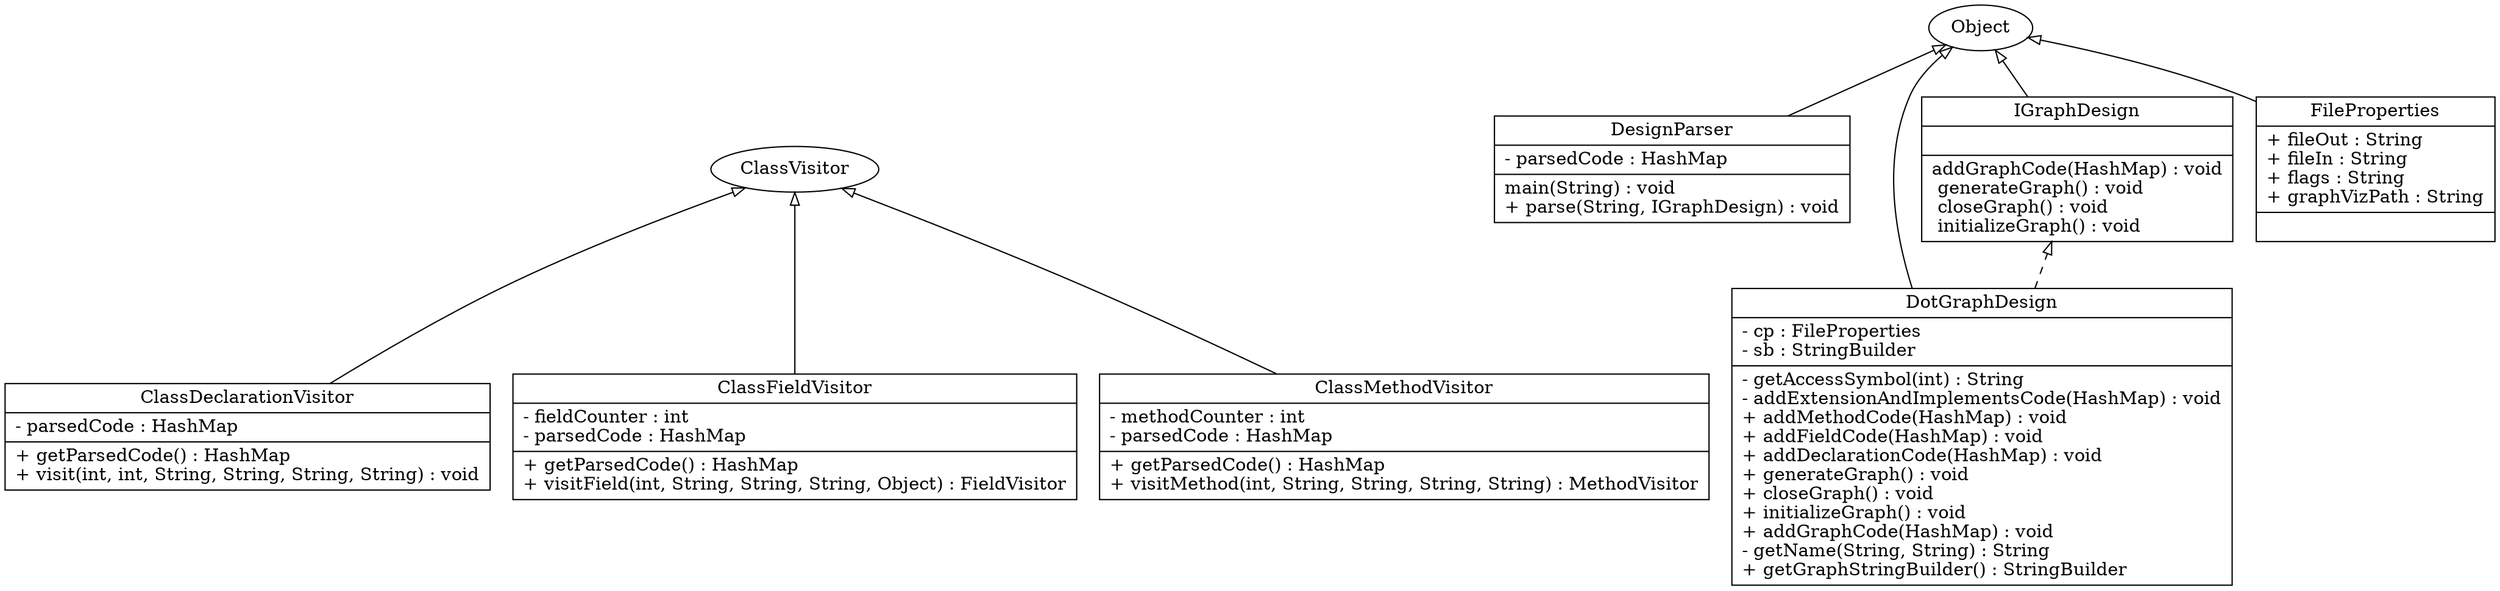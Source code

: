 digraph G{
rankdir=BT;
ClassDeclarationVisitor [
shape="record",
label = "{ClassDeclarationVisitor|- parsedCode : HashMap\l|+ getParsedCode() : HashMap\l+ visit(int, int, String, String, String, String) : void\l}"
];ClassDeclarationVisitor -> ClassVisitor [arrowhead="onormal", style="solid"];ClassFieldVisitor [
shape="record",
label = "{ClassFieldVisitor|- fieldCounter : int\l- parsedCode : HashMap\l|+ getParsedCode() : HashMap\l+ visitField(int, String, String, String, Object) : FieldVisitor\l}"
];ClassFieldVisitor -> ClassVisitor [arrowhead="onormal", style="solid"];ClassMethodVisitor [
shape="record",
label = "{ClassMethodVisitor|- methodCounter : int\l- parsedCode : HashMap\l|+ getParsedCode() : HashMap\l+ visitMethod(int, String, String, String, String) : MethodVisitor\l}"
];ClassMethodVisitor -> ClassVisitor [arrowhead="onormal", style="solid"];DesignParser [
shape="record",
label = "{DesignParser|- parsedCode : HashMap\l| main(String) : void\l+ parse(String, IGraphDesign) : void\l}"
];DesignParser -> Object [arrowhead="onormal", style="solid"];DotGraphDesign [
shape="record",
label = "{DotGraphDesign|- cp : FileProperties\l- sb : StringBuilder\l|- getAccessSymbol(int) : String\l- addExtensionAndImplementsCode(HashMap) : void\l+ addMethodCode(HashMap) : void\l+ addFieldCode(HashMap) : void\l+ addDeclarationCode(HashMap) : void\l+ generateGraph() : void\l+ closeGraph() : void\l+ initializeGraph() : void\l+ addGraphCode(HashMap) : void\l- getName(String, String) : String\l+ getGraphStringBuilder() : StringBuilder\l}"
];DotGraphDesign -> Object [arrowhead="onormal", style="solid"];DotGraphDesign -> IGraphDesign [arrowhead="onormal", style="dashed"];FileProperties [
shape="record",
label = "{FileProperties|+ fileOut : String\l+ fileIn : String\l+ flags : String\l+ graphVizPath : String\l|}"
];FileProperties -> Object [arrowhead="onormal", style="solid"];IGraphDesign [
shape="record",
label = "{IGraphDesign|| addGraphCode(HashMap) : void\l generateGraph() : void\l closeGraph() : void\l initializeGraph() : void\l}"
];IGraphDesign -> Object [arrowhead="onormal", style="solid"];}